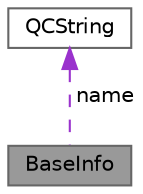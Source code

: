 digraph "BaseInfo"
{
 // INTERACTIVE_SVG=YES
 // LATEX_PDF_SIZE
  bgcolor="transparent";
  edge [fontname=Helvetica,fontsize=10,labelfontname=Helvetica,labelfontsize=10];
  node [fontname=Helvetica,fontsize=10,shape=box,height=0.2,width=0.4];
  Node1 [label="BaseInfo",height=0.2,width=0.4,color="gray40", fillcolor="grey60", style="filled", fontcolor="black",tooltip="This class stores information about an inheritance relation."];
  Node2 -> Node1 [dir="back",color="darkorchid3",style="dashed",label=" name" ];
  Node2 [label="QCString",height=0.2,width=0.4,color="gray40", fillcolor="white", style="filled",URL="$d9/d45/class_q_c_string.html",tooltip="This is an alternative implementation of QCString."];
}
